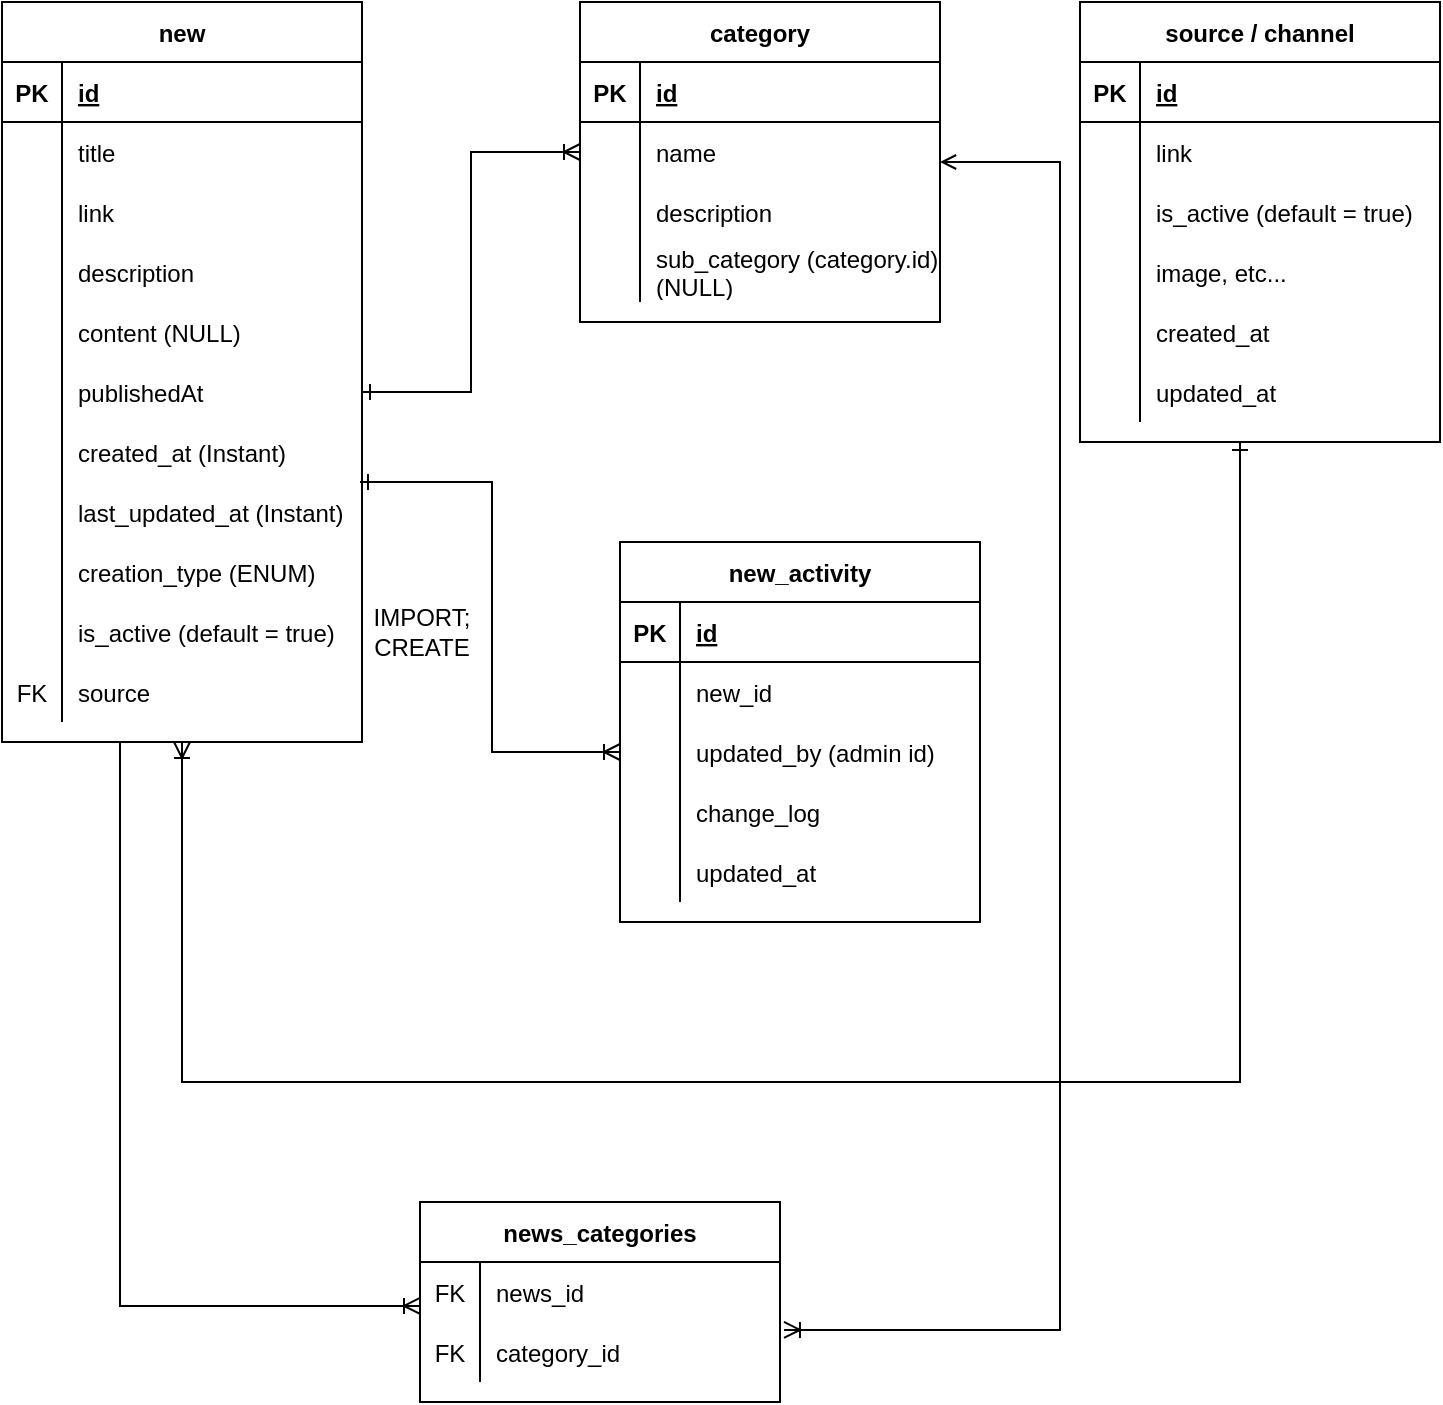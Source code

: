 <mxfile version="20.0.4" type="device"><diagram id="R2lEEEUBdFMjLlhIrx00" name="Page-1"><mxGraphModel dx="1422" dy="857" grid="1" gridSize="10" guides="1" tooltips="1" connect="1" arrows="1" fold="1" page="1" pageScale="1" pageWidth="1100" pageHeight="850" math="0" shadow="0" extFonts="Permanent Marker^https://fonts.googleapis.com/css?family=Permanent+Marker"><root><mxCell id="0"/><mxCell id="1" parent="0"/><mxCell id="QUS6EQbExyx9G5SJfDl_-85" style="edgeStyle=orthogonalEdgeStyle;rounded=0;orthogonalLoop=1;jettySize=auto;html=1;startArrow=ERoneToMany;startFill=0;endArrow=ERone;endFill=0;" parent="1" source="QUS6EQbExyx9G5SJfDl_-1" edge="1"><mxGeometry relative="1" as="geometry"><mxPoint x="760" y="290" as="targetPoint"/><Array as="points"><mxPoint x="231" y="610"/><mxPoint x="760" y="610"/></Array></mxGeometry></mxCell><mxCell id="0kbUeOugDZaT-_hcedjW-14" style="edgeStyle=orthogonalEdgeStyle;rounded=0;orthogonalLoop=1;jettySize=auto;html=1;entryX=0;entryY=0.733;entryDx=0;entryDy=0;entryPerimeter=0;endArrow=ERoneToMany;endFill=0;" edge="1" parent="1" source="QUS6EQbExyx9G5SJfDl_-1" target="0kbUeOugDZaT-_hcedjW-5"><mxGeometry relative="1" as="geometry"><Array as="points"><mxPoint x="200" y="722"/></Array></mxGeometry></mxCell><mxCell id="QUS6EQbExyx9G5SJfDl_-1" value="new" style="shape=table;startSize=30;container=1;collapsible=1;childLayout=tableLayout;fixedRows=1;rowLines=0;fontStyle=1;align=center;resizeLast=1;" parent="1" vertex="1"><mxGeometry x="141" y="70" width="180" height="370" as="geometry"/></mxCell><mxCell id="QUS6EQbExyx9G5SJfDl_-2" value="" style="shape=tableRow;horizontal=0;startSize=0;swimlaneHead=0;swimlaneBody=0;fillColor=none;collapsible=0;dropTarget=0;points=[[0,0.5],[1,0.5]];portConstraint=eastwest;top=0;left=0;right=0;bottom=1;" parent="QUS6EQbExyx9G5SJfDl_-1" vertex="1"><mxGeometry y="30" width="180" height="30" as="geometry"/></mxCell><mxCell id="QUS6EQbExyx9G5SJfDl_-3" value="PK" style="shape=partialRectangle;connectable=0;fillColor=none;top=0;left=0;bottom=0;right=0;fontStyle=1;overflow=hidden;" parent="QUS6EQbExyx9G5SJfDl_-2" vertex="1"><mxGeometry width="30" height="30" as="geometry"><mxRectangle width="30" height="30" as="alternateBounds"/></mxGeometry></mxCell><mxCell id="QUS6EQbExyx9G5SJfDl_-4" value="id" style="shape=partialRectangle;connectable=0;fillColor=none;top=0;left=0;bottom=0;right=0;align=left;spacingLeft=6;fontStyle=5;overflow=hidden;" parent="QUS6EQbExyx9G5SJfDl_-2" vertex="1"><mxGeometry x="30" width="150" height="30" as="geometry"><mxRectangle width="150" height="30" as="alternateBounds"/></mxGeometry></mxCell><mxCell id="QUS6EQbExyx9G5SJfDl_-5" value="" style="shape=tableRow;horizontal=0;startSize=0;swimlaneHead=0;swimlaneBody=0;fillColor=none;collapsible=0;dropTarget=0;points=[[0,0.5],[1,0.5]];portConstraint=eastwest;top=0;left=0;right=0;bottom=0;" parent="QUS6EQbExyx9G5SJfDl_-1" vertex="1"><mxGeometry y="60" width="180" height="30" as="geometry"/></mxCell><mxCell id="QUS6EQbExyx9G5SJfDl_-6" value="" style="shape=partialRectangle;connectable=0;fillColor=none;top=0;left=0;bottom=0;right=0;editable=1;overflow=hidden;" parent="QUS6EQbExyx9G5SJfDl_-5" vertex="1"><mxGeometry width="30" height="30" as="geometry"><mxRectangle width="30" height="30" as="alternateBounds"/></mxGeometry></mxCell><mxCell id="QUS6EQbExyx9G5SJfDl_-7" value="title" style="shape=partialRectangle;connectable=0;fillColor=none;top=0;left=0;bottom=0;right=0;align=left;spacingLeft=6;overflow=hidden;" parent="QUS6EQbExyx9G5SJfDl_-5" vertex="1"><mxGeometry x="30" width="150" height="30" as="geometry"><mxRectangle width="150" height="30" as="alternateBounds"/></mxGeometry></mxCell><mxCell id="QUS6EQbExyx9G5SJfDl_-8" value="" style="shape=tableRow;horizontal=0;startSize=0;swimlaneHead=0;swimlaneBody=0;fillColor=none;collapsible=0;dropTarget=0;points=[[0,0.5],[1,0.5]];portConstraint=eastwest;top=0;left=0;right=0;bottom=0;" parent="QUS6EQbExyx9G5SJfDl_-1" vertex="1"><mxGeometry y="90" width="180" height="30" as="geometry"/></mxCell><mxCell id="QUS6EQbExyx9G5SJfDl_-9" value="" style="shape=partialRectangle;connectable=0;fillColor=none;top=0;left=0;bottom=0;right=0;editable=1;overflow=hidden;" parent="QUS6EQbExyx9G5SJfDl_-8" vertex="1"><mxGeometry width="30" height="30" as="geometry"><mxRectangle width="30" height="30" as="alternateBounds"/></mxGeometry></mxCell><mxCell id="QUS6EQbExyx9G5SJfDl_-10" value="link" style="shape=partialRectangle;connectable=0;fillColor=none;top=0;left=0;bottom=0;right=0;align=left;spacingLeft=6;overflow=hidden;" parent="QUS6EQbExyx9G5SJfDl_-8" vertex="1"><mxGeometry x="30" width="150" height="30" as="geometry"><mxRectangle width="150" height="30" as="alternateBounds"/></mxGeometry></mxCell><mxCell id="QUS6EQbExyx9G5SJfDl_-11" value="" style="shape=tableRow;horizontal=0;startSize=0;swimlaneHead=0;swimlaneBody=0;fillColor=none;collapsible=0;dropTarget=0;points=[[0,0.5],[1,0.5]];portConstraint=eastwest;top=0;left=0;right=0;bottom=0;" parent="QUS6EQbExyx9G5SJfDl_-1" vertex="1"><mxGeometry y="120" width="180" height="30" as="geometry"/></mxCell><mxCell id="QUS6EQbExyx9G5SJfDl_-12" value="" style="shape=partialRectangle;connectable=0;fillColor=none;top=0;left=0;bottom=0;right=0;editable=1;overflow=hidden;" parent="QUS6EQbExyx9G5SJfDl_-11" vertex="1"><mxGeometry width="30" height="30" as="geometry"><mxRectangle width="30" height="30" as="alternateBounds"/></mxGeometry></mxCell><mxCell id="QUS6EQbExyx9G5SJfDl_-13" value="description" style="shape=partialRectangle;connectable=0;fillColor=none;top=0;left=0;bottom=0;right=0;align=left;spacingLeft=6;overflow=hidden;" parent="QUS6EQbExyx9G5SJfDl_-11" vertex="1"><mxGeometry x="30" width="150" height="30" as="geometry"><mxRectangle width="150" height="30" as="alternateBounds"/></mxGeometry></mxCell><mxCell id="QUS6EQbExyx9G5SJfDl_-14" style="shape=tableRow;horizontal=0;startSize=0;swimlaneHead=0;swimlaneBody=0;fillColor=none;collapsible=0;dropTarget=0;points=[[0,0.5],[1,0.5]];portConstraint=eastwest;top=0;left=0;right=0;bottom=0;" parent="QUS6EQbExyx9G5SJfDl_-1" vertex="1"><mxGeometry y="150" width="180" height="30" as="geometry"/></mxCell><mxCell id="QUS6EQbExyx9G5SJfDl_-15" style="shape=partialRectangle;connectable=0;fillColor=none;top=0;left=0;bottom=0;right=0;editable=1;overflow=hidden;" parent="QUS6EQbExyx9G5SJfDl_-14" vertex="1"><mxGeometry width="30" height="30" as="geometry"><mxRectangle width="30" height="30" as="alternateBounds"/></mxGeometry></mxCell><mxCell id="QUS6EQbExyx9G5SJfDl_-16" value="content (NULL)" style="shape=partialRectangle;connectable=0;fillColor=none;top=0;left=0;bottom=0;right=0;align=left;spacingLeft=6;overflow=hidden;" parent="QUS6EQbExyx9G5SJfDl_-14" vertex="1"><mxGeometry x="30" width="150" height="30" as="geometry"><mxRectangle width="150" height="30" as="alternateBounds"/></mxGeometry></mxCell><mxCell id="QUS6EQbExyx9G5SJfDl_-20" style="shape=tableRow;horizontal=0;startSize=0;swimlaneHead=0;swimlaneBody=0;fillColor=none;collapsible=0;dropTarget=0;points=[[0,0.5],[1,0.5]];portConstraint=eastwest;top=0;left=0;right=0;bottom=0;" parent="QUS6EQbExyx9G5SJfDl_-1" vertex="1"><mxGeometry y="180" width="180" height="30" as="geometry"/></mxCell><mxCell id="QUS6EQbExyx9G5SJfDl_-21" style="shape=partialRectangle;connectable=0;fillColor=none;top=0;left=0;bottom=0;right=0;editable=1;overflow=hidden;" parent="QUS6EQbExyx9G5SJfDl_-20" vertex="1"><mxGeometry width="30" height="30" as="geometry"><mxRectangle width="30" height="30" as="alternateBounds"/></mxGeometry></mxCell><mxCell id="QUS6EQbExyx9G5SJfDl_-22" value="publishedAt" style="shape=partialRectangle;connectable=0;fillColor=none;top=0;left=0;bottom=0;right=0;align=left;spacingLeft=6;overflow=hidden;" parent="QUS6EQbExyx9G5SJfDl_-20" vertex="1"><mxGeometry x="30" width="150" height="30" as="geometry"><mxRectangle width="150" height="30" as="alternateBounds"/></mxGeometry></mxCell><mxCell id="QUS6EQbExyx9G5SJfDl_-23" style="shape=tableRow;horizontal=0;startSize=0;swimlaneHead=0;swimlaneBody=0;fillColor=none;collapsible=0;dropTarget=0;points=[[0,0.5],[1,0.5]];portConstraint=eastwest;top=0;left=0;right=0;bottom=0;" parent="QUS6EQbExyx9G5SJfDl_-1" vertex="1"><mxGeometry y="210" width="180" height="30" as="geometry"/></mxCell><mxCell id="QUS6EQbExyx9G5SJfDl_-24" style="shape=partialRectangle;connectable=0;fillColor=none;top=0;left=0;bottom=0;right=0;editable=1;overflow=hidden;" parent="QUS6EQbExyx9G5SJfDl_-23" vertex="1"><mxGeometry width="30" height="30" as="geometry"><mxRectangle width="30" height="30" as="alternateBounds"/></mxGeometry></mxCell><mxCell id="QUS6EQbExyx9G5SJfDl_-25" value="created_at (Instant)" style="shape=partialRectangle;connectable=0;fillColor=none;top=0;left=0;bottom=0;right=0;align=left;spacingLeft=6;overflow=hidden;" parent="QUS6EQbExyx9G5SJfDl_-23" vertex="1"><mxGeometry x="30" width="150" height="30" as="geometry"><mxRectangle width="150" height="30" as="alternateBounds"/></mxGeometry></mxCell><mxCell id="QUS6EQbExyx9G5SJfDl_-26" style="shape=tableRow;horizontal=0;startSize=0;swimlaneHead=0;swimlaneBody=0;fillColor=none;collapsible=0;dropTarget=0;points=[[0,0.5],[1,0.5]];portConstraint=eastwest;top=0;left=0;right=0;bottom=0;" parent="QUS6EQbExyx9G5SJfDl_-1" vertex="1"><mxGeometry y="240" width="180" height="30" as="geometry"/></mxCell><mxCell id="QUS6EQbExyx9G5SJfDl_-27" style="shape=partialRectangle;connectable=0;fillColor=none;top=0;left=0;bottom=0;right=0;editable=1;overflow=hidden;" parent="QUS6EQbExyx9G5SJfDl_-26" vertex="1"><mxGeometry width="30" height="30" as="geometry"><mxRectangle width="30" height="30" as="alternateBounds"/></mxGeometry></mxCell><mxCell id="QUS6EQbExyx9G5SJfDl_-28" value="last_updated_at (Instant)" style="shape=partialRectangle;connectable=0;fillColor=none;top=0;left=0;bottom=0;right=0;align=left;spacingLeft=6;overflow=hidden;" parent="QUS6EQbExyx9G5SJfDl_-26" vertex="1"><mxGeometry x="30" width="150" height="30" as="geometry"><mxRectangle width="150" height="30" as="alternateBounds"/></mxGeometry></mxCell><mxCell id="QUS6EQbExyx9G5SJfDl_-29" style="shape=tableRow;horizontal=0;startSize=0;swimlaneHead=0;swimlaneBody=0;fillColor=none;collapsible=0;dropTarget=0;points=[[0,0.5],[1,0.5]];portConstraint=eastwest;top=0;left=0;right=0;bottom=0;" parent="QUS6EQbExyx9G5SJfDl_-1" vertex="1"><mxGeometry y="270" width="180" height="30" as="geometry"/></mxCell><mxCell id="QUS6EQbExyx9G5SJfDl_-30" style="shape=partialRectangle;connectable=0;fillColor=none;top=0;left=0;bottom=0;right=0;editable=1;overflow=hidden;" parent="QUS6EQbExyx9G5SJfDl_-29" vertex="1"><mxGeometry width="30" height="30" as="geometry"><mxRectangle width="30" height="30" as="alternateBounds"/></mxGeometry></mxCell><mxCell id="QUS6EQbExyx9G5SJfDl_-31" value="creation_type (ENUM)" style="shape=partialRectangle;connectable=0;fillColor=none;top=0;left=0;bottom=0;right=0;align=left;spacingLeft=6;overflow=hidden;" parent="QUS6EQbExyx9G5SJfDl_-29" vertex="1"><mxGeometry x="30" width="150" height="30" as="geometry"><mxRectangle width="150" height="30" as="alternateBounds"/></mxGeometry></mxCell><mxCell id="QUS6EQbExyx9G5SJfDl_-33" style="shape=tableRow;horizontal=0;startSize=0;swimlaneHead=0;swimlaneBody=0;fillColor=none;collapsible=0;dropTarget=0;points=[[0,0.5],[1,0.5]];portConstraint=eastwest;top=0;left=0;right=0;bottom=0;" parent="QUS6EQbExyx9G5SJfDl_-1" vertex="1"><mxGeometry y="300" width="180" height="30" as="geometry"/></mxCell><mxCell id="QUS6EQbExyx9G5SJfDl_-34" style="shape=partialRectangle;connectable=0;fillColor=none;top=0;left=0;bottom=0;right=0;editable=1;overflow=hidden;" parent="QUS6EQbExyx9G5SJfDl_-33" vertex="1"><mxGeometry width="30" height="30" as="geometry"><mxRectangle width="30" height="30" as="alternateBounds"/></mxGeometry></mxCell><mxCell id="QUS6EQbExyx9G5SJfDl_-35" value="is_active (default = true) " style="shape=partialRectangle;connectable=0;fillColor=none;top=0;left=0;bottom=0;right=0;align=left;spacingLeft=6;overflow=hidden;" parent="QUS6EQbExyx9G5SJfDl_-33" vertex="1"><mxGeometry x="30" width="150" height="30" as="geometry"><mxRectangle width="150" height="30" as="alternateBounds"/></mxGeometry></mxCell><mxCell id="QUS6EQbExyx9G5SJfDl_-68" style="shape=tableRow;horizontal=0;startSize=0;swimlaneHead=0;swimlaneBody=0;fillColor=none;collapsible=0;dropTarget=0;points=[[0,0.5],[1,0.5]];portConstraint=eastwest;top=0;left=0;right=0;bottom=0;" parent="QUS6EQbExyx9G5SJfDl_-1" vertex="1"><mxGeometry y="330" width="180" height="30" as="geometry"/></mxCell><mxCell id="QUS6EQbExyx9G5SJfDl_-69" value="FK" style="shape=partialRectangle;connectable=0;fillColor=none;top=0;left=0;bottom=0;right=0;editable=1;overflow=hidden;" parent="QUS6EQbExyx9G5SJfDl_-68" vertex="1"><mxGeometry width="30" height="30" as="geometry"><mxRectangle width="30" height="30" as="alternateBounds"/></mxGeometry></mxCell><mxCell id="QUS6EQbExyx9G5SJfDl_-70" value="source" style="shape=partialRectangle;connectable=0;fillColor=none;top=0;left=0;bottom=0;right=0;align=left;spacingLeft=6;overflow=hidden;" parent="QUS6EQbExyx9G5SJfDl_-68" vertex="1"><mxGeometry x="30" width="150" height="30" as="geometry"><mxRectangle width="150" height="30" as="alternateBounds"/></mxGeometry></mxCell><mxCell id="QUS6EQbExyx9G5SJfDl_-32" value="IMPORT; CREATE" style="text;html=1;strokeColor=none;fillColor=none;align=center;verticalAlign=middle;whiteSpace=wrap;rounded=0;" parent="1" vertex="1"><mxGeometry x="321" y="370" width="60" height="30" as="geometry"/></mxCell><mxCell id="0kbUeOugDZaT-_hcedjW-15" style="edgeStyle=orthogonalEdgeStyle;rounded=0;orthogonalLoop=1;jettySize=auto;html=1;entryX=1.011;entryY=0.133;entryDx=0;entryDy=0;entryPerimeter=0;endArrow=ERoneToMany;endFill=0;startArrow=open;startFill=0;" edge="1" parent="1" source="QUS6EQbExyx9G5SJfDl_-36" target="0kbUeOugDZaT-_hcedjW-8"><mxGeometry relative="1" as="geometry"><Array as="points"><mxPoint x="670" y="150"/><mxPoint x="670" y="734"/></Array></mxGeometry></mxCell><mxCell id="QUS6EQbExyx9G5SJfDl_-36" value="category" style="shape=table;startSize=30;container=1;collapsible=1;childLayout=tableLayout;fixedRows=1;rowLines=0;fontStyle=1;align=center;resizeLast=1;" parent="1" vertex="1"><mxGeometry x="430" y="70" width="180" height="160" as="geometry"/></mxCell><mxCell id="QUS6EQbExyx9G5SJfDl_-37" value="" style="shape=tableRow;horizontal=0;startSize=0;swimlaneHead=0;swimlaneBody=0;fillColor=none;collapsible=0;dropTarget=0;points=[[0,0.5],[1,0.5]];portConstraint=eastwest;top=0;left=0;right=0;bottom=1;" parent="QUS6EQbExyx9G5SJfDl_-36" vertex="1"><mxGeometry y="30" width="180" height="30" as="geometry"/></mxCell><mxCell id="QUS6EQbExyx9G5SJfDl_-38" value="PK" style="shape=partialRectangle;connectable=0;fillColor=none;top=0;left=0;bottom=0;right=0;fontStyle=1;overflow=hidden;" parent="QUS6EQbExyx9G5SJfDl_-37" vertex="1"><mxGeometry width="30" height="30" as="geometry"><mxRectangle width="30" height="30" as="alternateBounds"/></mxGeometry></mxCell><mxCell id="QUS6EQbExyx9G5SJfDl_-39" value="id" style="shape=partialRectangle;connectable=0;fillColor=none;top=0;left=0;bottom=0;right=0;align=left;spacingLeft=6;fontStyle=5;overflow=hidden;" parent="QUS6EQbExyx9G5SJfDl_-37" vertex="1"><mxGeometry x="30" width="150" height="30" as="geometry"><mxRectangle width="150" height="30" as="alternateBounds"/></mxGeometry></mxCell><mxCell id="QUS6EQbExyx9G5SJfDl_-40" value="" style="shape=tableRow;horizontal=0;startSize=0;swimlaneHead=0;swimlaneBody=0;fillColor=none;collapsible=0;dropTarget=0;points=[[0,0.5],[1,0.5]];portConstraint=eastwest;top=0;left=0;right=0;bottom=0;" parent="QUS6EQbExyx9G5SJfDl_-36" vertex="1"><mxGeometry y="60" width="180" height="30" as="geometry"/></mxCell><mxCell id="QUS6EQbExyx9G5SJfDl_-41" value="" style="shape=partialRectangle;connectable=0;fillColor=none;top=0;left=0;bottom=0;right=0;editable=1;overflow=hidden;" parent="QUS6EQbExyx9G5SJfDl_-40" vertex="1"><mxGeometry width="30" height="30" as="geometry"><mxRectangle width="30" height="30" as="alternateBounds"/></mxGeometry></mxCell><mxCell id="QUS6EQbExyx9G5SJfDl_-42" value="name" style="shape=partialRectangle;connectable=0;fillColor=none;top=0;left=0;bottom=0;right=0;align=left;spacingLeft=6;overflow=hidden;" parent="QUS6EQbExyx9G5SJfDl_-40" vertex="1"><mxGeometry x="30" width="150" height="30" as="geometry"><mxRectangle width="150" height="30" as="alternateBounds"/></mxGeometry></mxCell><mxCell id="QUS6EQbExyx9G5SJfDl_-43" value="" style="shape=tableRow;horizontal=0;startSize=0;swimlaneHead=0;swimlaneBody=0;fillColor=none;collapsible=0;dropTarget=0;points=[[0,0.5],[1,0.5]];portConstraint=eastwest;top=0;left=0;right=0;bottom=0;" parent="QUS6EQbExyx9G5SJfDl_-36" vertex="1"><mxGeometry y="90" width="180" height="30" as="geometry"/></mxCell><mxCell id="QUS6EQbExyx9G5SJfDl_-44" value="" style="shape=partialRectangle;connectable=0;fillColor=none;top=0;left=0;bottom=0;right=0;editable=1;overflow=hidden;" parent="QUS6EQbExyx9G5SJfDl_-43" vertex="1"><mxGeometry width="30" height="30" as="geometry"><mxRectangle width="30" height="30" as="alternateBounds"/></mxGeometry></mxCell><mxCell id="QUS6EQbExyx9G5SJfDl_-45" value="description" style="shape=partialRectangle;connectable=0;fillColor=none;top=0;left=0;bottom=0;right=0;align=left;spacingLeft=6;overflow=hidden;" parent="QUS6EQbExyx9G5SJfDl_-43" vertex="1"><mxGeometry x="30" width="150" height="30" as="geometry"><mxRectangle width="150" height="30" as="alternateBounds"/></mxGeometry></mxCell><mxCell id="QUS6EQbExyx9G5SJfDl_-46" value="" style="shape=tableRow;horizontal=0;startSize=0;swimlaneHead=0;swimlaneBody=0;fillColor=none;collapsible=0;dropTarget=0;points=[[0,0.5],[1,0.5]];portConstraint=eastwest;top=0;left=0;right=0;bottom=0;" parent="QUS6EQbExyx9G5SJfDl_-36" vertex="1"><mxGeometry y="120" width="180" height="30" as="geometry"/></mxCell><mxCell id="QUS6EQbExyx9G5SJfDl_-47" value="" style="shape=partialRectangle;connectable=0;fillColor=none;top=0;left=0;bottom=0;right=0;editable=1;overflow=hidden;" parent="QUS6EQbExyx9G5SJfDl_-46" vertex="1"><mxGeometry width="30" height="30" as="geometry"><mxRectangle width="30" height="30" as="alternateBounds"/></mxGeometry></mxCell><mxCell id="QUS6EQbExyx9G5SJfDl_-48" value="sub_category (category.id)&#10;(NULL)" style="shape=partialRectangle;connectable=0;fillColor=none;top=0;left=0;bottom=0;right=0;align=left;spacingLeft=6;overflow=hidden;" parent="QUS6EQbExyx9G5SJfDl_-46" vertex="1"><mxGeometry x="30" width="150" height="30" as="geometry"><mxRectangle width="150" height="30" as="alternateBounds"/></mxGeometry></mxCell><mxCell id="QUS6EQbExyx9G5SJfDl_-49" value="source / channel" style="shape=table;startSize=30;container=1;collapsible=1;childLayout=tableLayout;fixedRows=1;rowLines=0;fontStyle=1;align=center;resizeLast=1;" parent="1" vertex="1"><mxGeometry x="680" y="70" width="180" height="220" as="geometry"/></mxCell><mxCell id="QUS6EQbExyx9G5SJfDl_-50" value="" style="shape=tableRow;horizontal=0;startSize=0;swimlaneHead=0;swimlaneBody=0;fillColor=none;collapsible=0;dropTarget=0;points=[[0,0.5],[1,0.5]];portConstraint=eastwest;top=0;left=0;right=0;bottom=1;" parent="QUS6EQbExyx9G5SJfDl_-49" vertex="1"><mxGeometry y="30" width="180" height="30" as="geometry"/></mxCell><mxCell id="QUS6EQbExyx9G5SJfDl_-51" value="PK" style="shape=partialRectangle;connectable=0;fillColor=none;top=0;left=0;bottom=0;right=0;fontStyle=1;overflow=hidden;" parent="QUS6EQbExyx9G5SJfDl_-50" vertex="1"><mxGeometry width="30" height="30" as="geometry"><mxRectangle width="30" height="30" as="alternateBounds"/></mxGeometry></mxCell><mxCell id="QUS6EQbExyx9G5SJfDl_-52" value="id" style="shape=partialRectangle;connectable=0;fillColor=none;top=0;left=0;bottom=0;right=0;align=left;spacingLeft=6;fontStyle=5;overflow=hidden;" parent="QUS6EQbExyx9G5SJfDl_-50" vertex="1"><mxGeometry x="30" width="150" height="30" as="geometry"><mxRectangle width="150" height="30" as="alternateBounds"/></mxGeometry></mxCell><mxCell id="QUS6EQbExyx9G5SJfDl_-53" value="" style="shape=tableRow;horizontal=0;startSize=0;swimlaneHead=0;swimlaneBody=0;fillColor=none;collapsible=0;dropTarget=0;points=[[0,0.5],[1,0.5]];portConstraint=eastwest;top=0;left=0;right=0;bottom=0;" parent="QUS6EQbExyx9G5SJfDl_-49" vertex="1"><mxGeometry y="60" width="180" height="30" as="geometry"/></mxCell><mxCell id="QUS6EQbExyx9G5SJfDl_-54" value="" style="shape=partialRectangle;connectable=0;fillColor=none;top=0;left=0;bottom=0;right=0;editable=1;overflow=hidden;" parent="QUS6EQbExyx9G5SJfDl_-53" vertex="1"><mxGeometry width="30" height="30" as="geometry"><mxRectangle width="30" height="30" as="alternateBounds"/></mxGeometry></mxCell><mxCell id="QUS6EQbExyx9G5SJfDl_-55" value="link" style="shape=partialRectangle;connectable=0;fillColor=none;top=0;left=0;bottom=0;right=0;align=left;spacingLeft=6;overflow=hidden;" parent="QUS6EQbExyx9G5SJfDl_-53" vertex="1"><mxGeometry x="30" width="150" height="30" as="geometry"><mxRectangle width="150" height="30" as="alternateBounds"/></mxGeometry></mxCell><mxCell id="QUS6EQbExyx9G5SJfDl_-56" value="" style="shape=tableRow;horizontal=0;startSize=0;swimlaneHead=0;swimlaneBody=0;fillColor=none;collapsible=0;dropTarget=0;points=[[0,0.5],[1,0.5]];portConstraint=eastwest;top=0;left=0;right=0;bottom=0;" parent="QUS6EQbExyx9G5SJfDl_-49" vertex="1"><mxGeometry y="90" width="180" height="30" as="geometry"/></mxCell><mxCell id="QUS6EQbExyx9G5SJfDl_-57" value="" style="shape=partialRectangle;connectable=0;fillColor=none;top=0;left=0;bottom=0;right=0;editable=1;overflow=hidden;" parent="QUS6EQbExyx9G5SJfDl_-56" vertex="1"><mxGeometry width="30" height="30" as="geometry"><mxRectangle width="30" height="30" as="alternateBounds"/></mxGeometry></mxCell><mxCell id="QUS6EQbExyx9G5SJfDl_-58" value="is_active (default = true)" style="shape=partialRectangle;connectable=0;fillColor=none;top=0;left=0;bottom=0;right=0;align=left;spacingLeft=6;overflow=hidden;" parent="QUS6EQbExyx9G5SJfDl_-56" vertex="1"><mxGeometry x="30" width="150" height="30" as="geometry"><mxRectangle width="150" height="30" as="alternateBounds"/></mxGeometry></mxCell><mxCell id="QUS6EQbExyx9G5SJfDl_-59" value="" style="shape=tableRow;horizontal=0;startSize=0;swimlaneHead=0;swimlaneBody=0;fillColor=none;collapsible=0;dropTarget=0;points=[[0,0.5],[1,0.5]];portConstraint=eastwest;top=0;left=0;right=0;bottom=0;" parent="QUS6EQbExyx9G5SJfDl_-49" vertex="1"><mxGeometry y="120" width="180" height="30" as="geometry"/></mxCell><mxCell id="QUS6EQbExyx9G5SJfDl_-60" value="" style="shape=partialRectangle;connectable=0;fillColor=none;top=0;left=0;bottom=0;right=0;editable=1;overflow=hidden;" parent="QUS6EQbExyx9G5SJfDl_-59" vertex="1"><mxGeometry width="30" height="30" as="geometry"><mxRectangle width="30" height="30" as="alternateBounds"/></mxGeometry></mxCell><mxCell id="QUS6EQbExyx9G5SJfDl_-61" value="image, etc..." style="shape=partialRectangle;connectable=0;fillColor=none;top=0;left=0;bottom=0;right=0;align=left;spacingLeft=6;overflow=hidden;" parent="QUS6EQbExyx9G5SJfDl_-59" vertex="1"><mxGeometry x="30" width="150" height="30" as="geometry"><mxRectangle width="150" height="30" as="alternateBounds"/></mxGeometry></mxCell><mxCell id="QUS6EQbExyx9G5SJfDl_-62" style="shape=tableRow;horizontal=0;startSize=0;swimlaneHead=0;swimlaneBody=0;fillColor=none;collapsible=0;dropTarget=0;points=[[0,0.5],[1,0.5]];portConstraint=eastwest;top=0;left=0;right=0;bottom=0;" parent="QUS6EQbExyx9G5SJfDl_-49" vertex="1"><mxGeometry y="150" width="180" height="30" as="geometry"/></mxCell><mxCell id="QUS6EQbExyx9G5SJfDl_-63" style="shape=partialRectangle;connectable=0;fillColor=none;top=0;left=0;bottom=0;right=0;editable=1;overflow=hidden;" parent="QUS6EQbExyx9G5SJfDl_-62" vertex="1"><mxGeometry width="30" height="30" as="geometry"><mxRectangle width="30" height="30" as="alternateBounds"/></mxGeometry></mxCell><mxCell id="QUS6EQbExyx9G5SJfDl_-64" value="created_at" style="shape=partialRectangle;connectable=0;fillColor=none;top=0;left=0;bottom=0;right=0;align=left;spacingLeft=6;overflow=hidden;" parent="QUS6EQbExyx9G5SJfDl_-62" vertex="1"><mxGeometry x="30" width="150" height="30" as="geometry"><mxRectangle width="150" height="30" as="alternateBounds"/></mxGeometry></mxCell><mxCell id="QUS6EQbExyx9G5SJfDl_-65" style="shape=tableRow;horizontal=0;startSize=0;swimlaneHead=0;swimlaneBody=0;fillColor=none;collapsible=0;dropTarget=0;points=[[0,0.5],[1,0.5]];portConstraint=eastwest;top=0;left=0;right=0;bottom=0;" parent="QUS6EQbExyx9G5SJfDl_-49" vertex="1"><mxGeometry y="180" width="180" height="30" as="geometry"/></mxCell><mxCell id="QUS6EQbExyx9G5SJfDl_-66" style="shape=partialRectangle;connectable=0;fillColor=none;top=0;left=0;bottom=0;right=0;editable=1;overflow=hidden;" parent="QUS6EQbExyx9G5SJfDl_-65" vertex="1"><mxGeometry width="30" height="30" as="geometry"><mxRectangle width="30" height="30" as="alternateBounds"/></mxGeometry></mxCell><mxCell id="QUS6EQbExyx9G5SJfDl_-67" value="updated_at" style="shape=partialRectangle;connectable=0;fillColor=none;top=0;left=0;bottom=0;right=0;align=left;spacingLeft=6;overflow=hidden;" parent="QUS6EQbExyx9G5SJfDl_-65" vertex="1"><mxGeometry x="30" width="150" height="30" as="geometry"><mxRectangle width="150" height="30" as="alternateBounds"/></mxGeometry></mxCell><mxCell id="QUS6EQbExyx9G5SJfDl_-71" value="new_activity" style="shape=table;startSize=30;container=1;collapsible=1;childLayout=tableLayout;fixedRows=1;rowLines=0;fontStyle=1;align=center;resizeLast=1;" parent="1" vertex="1"><mxGeometry x="450" y="340" width="180" height="190" as="geometry"/></mxCell><mxCell id="QUS6EQbExyx9G5SJfDl_-72" value="" style="shape=tableRow;horizontal=0;startSize=0;swimlaneHead=0;swimlaneBody=0;fillColor=none;collapsible=0;dropTarget=0;points=[[0,0.5],[1,0.5]];portConstraint=eastwest;top=0;left=0;right=0;bottom=1;" parent="QUS6EQbExyx9G5SJfDl_-71" vertex="1"><mxGeometry y="30" width="180" height="30" as="geometry"/></mxCell><mxCell id="QUS6EQbExyx9G5SJfDl_-73" value="PK" style="shape=partialRectangle;connectable=0;fillColor=none;top=0;left=0;bottom=0;right=0;fontStyle=1;overflow=hidden;" parent="QUS6EQbExyx9G5SJfDl_-72" vertex="1"><mxGeometry width="30" height="30" as="geometry"><mxRectangle width="30" height="30" as="alternateBounds"/></mxGeometry></mxCell><mxCell id="QUS6EQbExyx9G5SJfDl_-74" value="id" style="shape=partialRectangle;connectable=0;fillColor=none;top=0;left=0;bottom=0;right=0;align=left;spacingLeft=6;fontStyle=5;overflow=hidden;" parent="QUS6EQbExyx9G5SJfDl_-72" vertex="1"><mxGeometry x="30" width="150" height="30" as="geometry"><mxRectangle width="150" height="30" as="alternateBounds"/></mxGeometry></mxCell><mxCell id="QUS6EQbExyx9G5SJfDl_-75" value="" style="shape=tableRow;horizontal=0;startSize=0;swimlaneHead=0;swimlaneBody=0;fillColor=none;collapsible=0;dropTarget=0;points=[[0,0.5],[1,0.5]];portConstraint=eastwest;top=0;left=0;right=0;bottom=0;" parent="QUS6EQbExyx9G5SJfDl_-71" vertex="1"><mxGeometry y="60" width="180" height="30" as="geometry"/></mxCell><mxCell id="QUS6EQbExyx9G5SJfDl_-76" value="" style="shape=partialRectangle;connectable=0;fillColor=none;top=0;left=0;bottom=0;right=0;editable=1;overflow=hidden;" parent="QUS6EQbExyx9G5SJfDl_-75" vertex="1"><mxGeometry width="30" height="30" as="geometry"><mxRectangle width="30" height="30" as="alternateBounds"/></mxGeometry></mxCell><mxCell id="QUS6EQbExyx9G5SJfDl_-77" value="new_id" style="shape=partialRectangle;connectable=0;fillColor=none;top=0;left=0;bottom=0;right=0;align=left;spacingLeft=6;overflow=hidden;" parent="QUS6EQbExyx9G5SJfDl_-75" vertex="1"><mxGeometry x="30" width="150" height="30" as="geometry"><mxRectangle width="150" height="30" as="alternateBounds"/></mxGeometry></mxCell><mxCell id="QUS6EQbExyx9G5SJfDl_-78" value="" style="shape=tableRow;horizontal=0;startSize=0;swimlaneHead=0;swimlaneBody=0;fillColor=none;collapsible=0;dropTarget=0;points=[[0,0.5],[1,0.5]];portConstraint=eastwest;top=0;left=0;right=0;bottom=0;" parent="QUS6EQbExyx9G5SJfDl_-71" vertex="1"><mxGeometry y="90" width="180" height="30" as="geometry"/></mxCell><mxCell id="QUS6EQbExyx9G5SJfDl_-79" value="" style="shape=partialRectangle;connectable=0;fillColor=none;top=0;left=0;bottom=0;right=0;editable=1;overflow=hidden;" parent="QUS6EQbExyx9G5SJfDl_-78" vertex="1"><mxGeometry width="30" height="30" as="geometry"><mxRectangle width="30" height="30" as="alternateBounds"/></mxGeometry></mxCell><mxCell id="QUS6EQbExyx9G5SJfDl_-80" value="updated_by (admin id)" style="shape=partialRectangle;connectable=0;fillColor=none;top=0;left=0;bottom=0;right=0;align=left;spacingLeft=6;overflow=hidden;" parent="QUS6EQbExyx9G5SJfDl_-78" vertex="1"><mxGeometry x="30" width="150" height="30" as="geometry"><mxRectangle width="150" height="30" as="alternateBounds"/></mxGeometry></mxCell><mxCell id="QUS6EQbExyx9G5SJfDl_-81" value="" style="shape=tableRow;horizontal=0;startSize=0;swimlaneHead=0;swimlaneBody=0;fillColor=none;collapsible=0;dropTarget=0;points=[[0,0.5],[1,0.5]];portConstraint=eastwest;top=0;left=0;right=0;bottom=0;" parent="QUS6EQbExyx9G5SJfDl_-71" vertex="1"><mxGeometry y="120" width="180" height="30" as="geometry"/></mxCell><mxCell id="QUS6EQbExyx9G5SJfDl_-82" value="" style="shape=partialRectangle;connectable=0;fillColor=none;top=0;left=0;bottom=0;right=0;editable=1;overflow=hidden;" parent="QUS6EQbExyx9G5SJfDl_-81" vertex="1"><mxGeometry width="30" height="30" as="geometry"><mxRectangle width="30" height="30" as="alternateBounds"/></mxGeometry></mxCell><mxCell id="QUS6EQbExyx9G5SJfDl_-83" value="change_log" style="shape=partialRectangle;connectable=0;fillColor=none;top=0;left=0;bottom=0;right=0;align=left;spacingLeft=6;overflow=hidden;" parent="QUS6EQbExyx9G5SJfDl_-81" vertex="1"><mxGeometry x="30" width="150" height="30" as="geometry"><mxRectangle width="150" height="30" as="alternateBounds"/></mxGeometry></mxCell><mxCell id="QUS6EQbExyx9G5SJfDl_-87" style="shape=tableRow;horizontal=0;startSize=0;swimlaneHead=0;swimlaneBody=0;fillColor=none;collapsible=0;dropTarget=0;points=[[0,0.5],[1,0.5]];portConstraint=eastwest;top=0;left=0;right=0;bottom=0;" parent="QUS6EQbExyx9G5SJfDl_-71" vertex="1"><mxGeometry y="150" width="180" height="30" as="geometry"/></mxCell><mxCell id="QUS6EQbExyx9G5SJfDl_-88" style="shape=partialRectangle;connectable=0;fillColor=none;top=0;left=0;bottom=0;right=0;editable=1;overflow=hidden;" parent="QUS6EQbExyx9G5SJfDl_-87" vertex="1"><mxGeometry width="30" height="30" as="geometry"><mxRectangle width="30" height="30" as="alternateBounds"/></mxGeometry></mxCell><mxCell id="QUS6EQbExyx9G5SJfDl_-89" value="updated_at" style="shape=partialRectangle;connectable=0;fillColor=none;top=0;left=0;bottom=0;right=0;align=left;spacingLeft=6;overflow=hidden;" parent="QUS6EQbExyx9G5SJfDl_-87" vertex="1"><mxGeometry x="30" width="150" height="30" as="geometry"><mxRectangle width="150" height="30" as="alternateBounds"/></mxGeometry></mxCell><mxCell id="QUS6EQbExyx9G5SJfDl_-84" style="edgeStyle=orthogonalEdgeStyle;rounded=0;orthogonalLoop=1;jettySize=auto;html=1;entryX=0;entryY=0.5;entryDx=0;entryDy=0;startArrow=ERone;startFill=0;endArrow=ERoneToMany;endFill=0;" parent="1" source="QUS6EQbExyx9G5SJfDl_-20" target="QUS6EQbExyx9G5SJfDl_-40" edge="1"><mxGeometry relative="1" as="geometry"/></mxCell><mxCell id="QUS6EQbExyx9G5SJfDl_-86" style="edgeStyle=orthogonalEdgeStyle;rounded=0;orthogonalLoop=1;jettySize=auto;html=1;startArrow=ERoneToMany;startFill=0;endArrow=ERone;endFill=0;" parent="1" source="QUS6EQbExyx9G5SJfDl_-78" edge="1"><mxGeometry relative="1" as="geometry"><mxPoint x="320" y="310" as="targetPoint"/><Array as="points"><mxPoint x="386" y="445"/><mxPoint x="386" y="310"/><mxPoint x="320" y="310"/></Array></mxGeometry></mxCell><mxCell id="0kbUeOugDZaT-_hcedjW-1" value="news_categories" style="shape=table;startSize=30;container=1;collapsible=1;childLayout=tableLayout;fixedRows=1;rowLines=0;fontStyle=1;align=center;resizeLast=1;" vertex="1" parent="1"><mxGeometry x="350" y="670" width="180" height="100" as="geometry"/></mxCell><mxCell id="0kbUeOugDZaT-_hcedjW-5" value="" style="shape=tableRow;horizontal=0;startSize=0;swimlaneHead=0;swimlaneBody=0;fillColor=none;collapsible=0;dropTarget=0;points=[[0,0.5],[1,0.5]];portConstraint=eastwest;top=0;left=0;right=0;bottom=0;" vertex="1" parent="0kbUeOugDZaT-_hcedjW-1"><mxGeometry y="30" width="180" height="30" as="geometry"/></mxCell><mxCell id="0kbUeOugDZaT-_hcedjW-6" value="FK" style="shape=partialRectangle;connectable=0;fillColor=none;top=0;left=0;bottom=0;right=0;editable=1;overflow=hidden;" vertex="1" parent="0kbUeOugDZaT-_hcedjW-5"><mxGeometry width="30" height="30" as="geometry"><mxRectangle width="30" height="30" as="alternateBounds"/></mxGeometry></mxCell><mxCell id="0kbUeOugDZaT-_hcedjW-7" value="news_id" style="shape=partialRectangle;connectable=0;fillColor=none;top=0;left=0;bottom=0;right=0;align=left;spacingLeft=6;overflow=hidden;" vertex="1" parent="0kbUeOugDZaT-_hcedjW-5"><mxGeometry x="30" width="150" height="30" as="geometry"><mxRectangle width="150" height="30" as="alternateBounds"/></mxGeometry></mxCell><mxCell id="0kbUeOugDZaT-_hcedjW-8" value="" style="shape=tableRow;horizontal=0;startSize=0;swimlaneHead=0;swimlaneBody=0;fillColor=none;collapsible=0;dropTarget=0;points=[[0,0.5],[1,0.5]];portConstraint=eastwest;top=0;left=0;right=0;bottom=0;" vertex="1" parent="0kbUeOugDZaT-_hcedjW-1"><mxGeometry y="60" width="180" height="30" as="geometry"/></mxCell><mxCell id="0kbUeOugDZaT-_hcedjW-9" value="FK" style="shape=partialRectangle;connectable=0;fillColor=none;top=0;left=0;bottom=0;right=0;editable=1;overflow=hidden;" vertex="1" parent="0kbUeOugDZaT-_hcedjW-8"><mxGeometry width="30" height="30" as="geometry"><mxRectangle width="30" height="30" as="alternateBounds"/></mxGeometry></mxCell><mxCell id="0kbUeOugDZaT-_hcedjW-10" value="category_id" style="shape=partialRectangle;connectable=0;fillColor=none;top=0;left=0;bottom=0;right=0;align=left;spacingLeft=6;overflow=hidden;" vertex="1" parent="0kbUeOugDZaT-_hcedjW-8"><mxGeometry x="30" width="150" height="30" as="geometry"><mxRectangle width="150" height="30" as="alternateBounds"/></mxGeometry></mxCell></root></mxGraphModel></diagram></mxfile>
